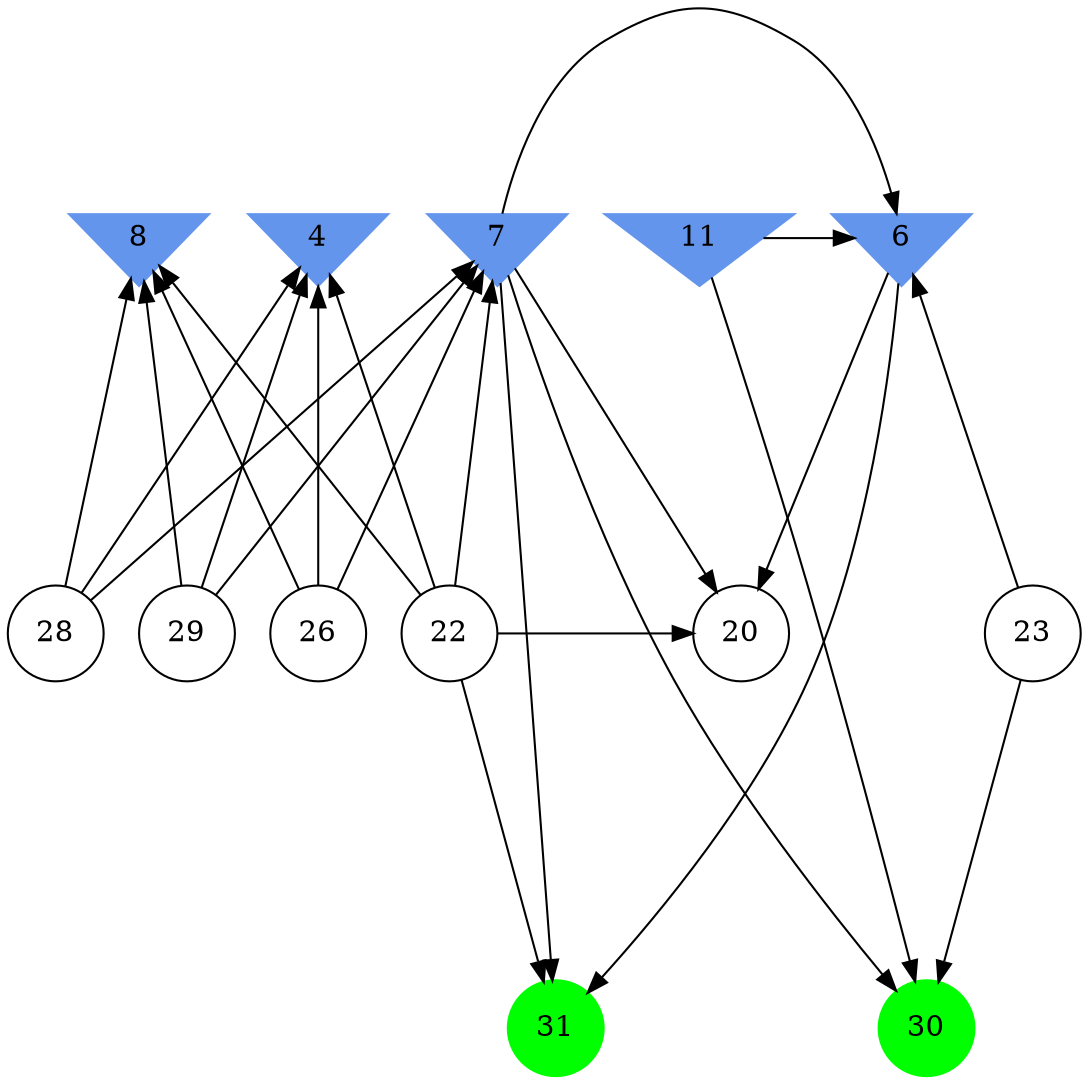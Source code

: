 digraph brain {
	ranksep=2.0;
	4 [shape=invtriangle,style=filled,color=cornflowerblue];
	6 [shape=invtriangle,style=filled,color=cornflowerblue];
	7 [shape=invtriangle,style=filled,color=cornflowerblue];
	8 [shape=invtriangle,style=filled,color=cornflowerblue];
	11 [shape=invtriangle,style=filled,color=cornflowerblue];
	20 [shape=circle,color=black];
	22 [shape=circle,color=black];
	23 [shape=circle,color=black];
	26 [shape=circle,color=black];
	28 [shape=circle,color=black];
	29 [shape=circle,color=black];
	30 [shape=circle,style=filled,color=green];
	31 [shape=circle,style=filled,color=green];
	28	->	8;
	28	->	4;
	28	->	7;
	22	->	8;
	22	->	4;
	22	->	7;
	29	->	8;
	29	->	4;
	29	->	7;
	26	->	8;
	26	->	4;
	26	->	7;
	6	->	31;
	6	->	20;
	7	->	31;
	7	->	20;
	22	->	31;
	22	->	20;
	11	->	6;
	11	->	30;
	7	->	6;
	7	->	30;
	23	->	6;
	23	->	30;
	{ rank=same; 4; 6; 7; 8; 11; }
	{ rank=same; 20; 22; 23; 26; 28; 29; }
	{ rank=same; 30; 31; }
}
